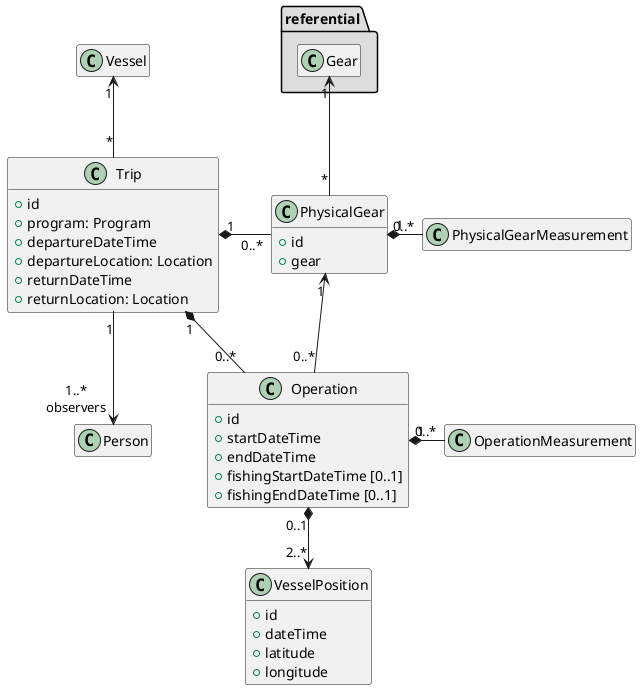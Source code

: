 @startuml
hide empty members

class Vessel {
}

class Trip {
  +id
  +program: Program
  +departureDateTime
  +departureLocation: Location
  +returnDateTime
  +returnLocation: Location
}

class PhysicalGear {
    +id
    +gear
}

class Operation {
    +id
    +startDateTime
    +endDateTime
    +fishingStartDateTime [0..1]
    +fishingEndDateTime [0..1]
}

class VesselPosition {
    +id
    +dateTime
    +latitude
    +longitude
}

Trip "*" -up-> "1" Vessel
Trip "1" *-right- "0..*" Operation
Trip "1" *-right- "0..*" PhysicalGear : "     "
Trip "1" --> "1..*\nobservers" Person

Operation "1" *-right- "0..*" OperationMeasurement
Operation "0..*" -up-> "1" PhysicalGear
Operation "0..1" *-down-> "2..*" VesselPosition

PhysicalGear "1" *-right- "0..*" PhysicalGearMeasurement

package "referential" #DDDDDD {
    PhysicalGear "*" -up-> "1" Gear : "     "
}

@enduml
